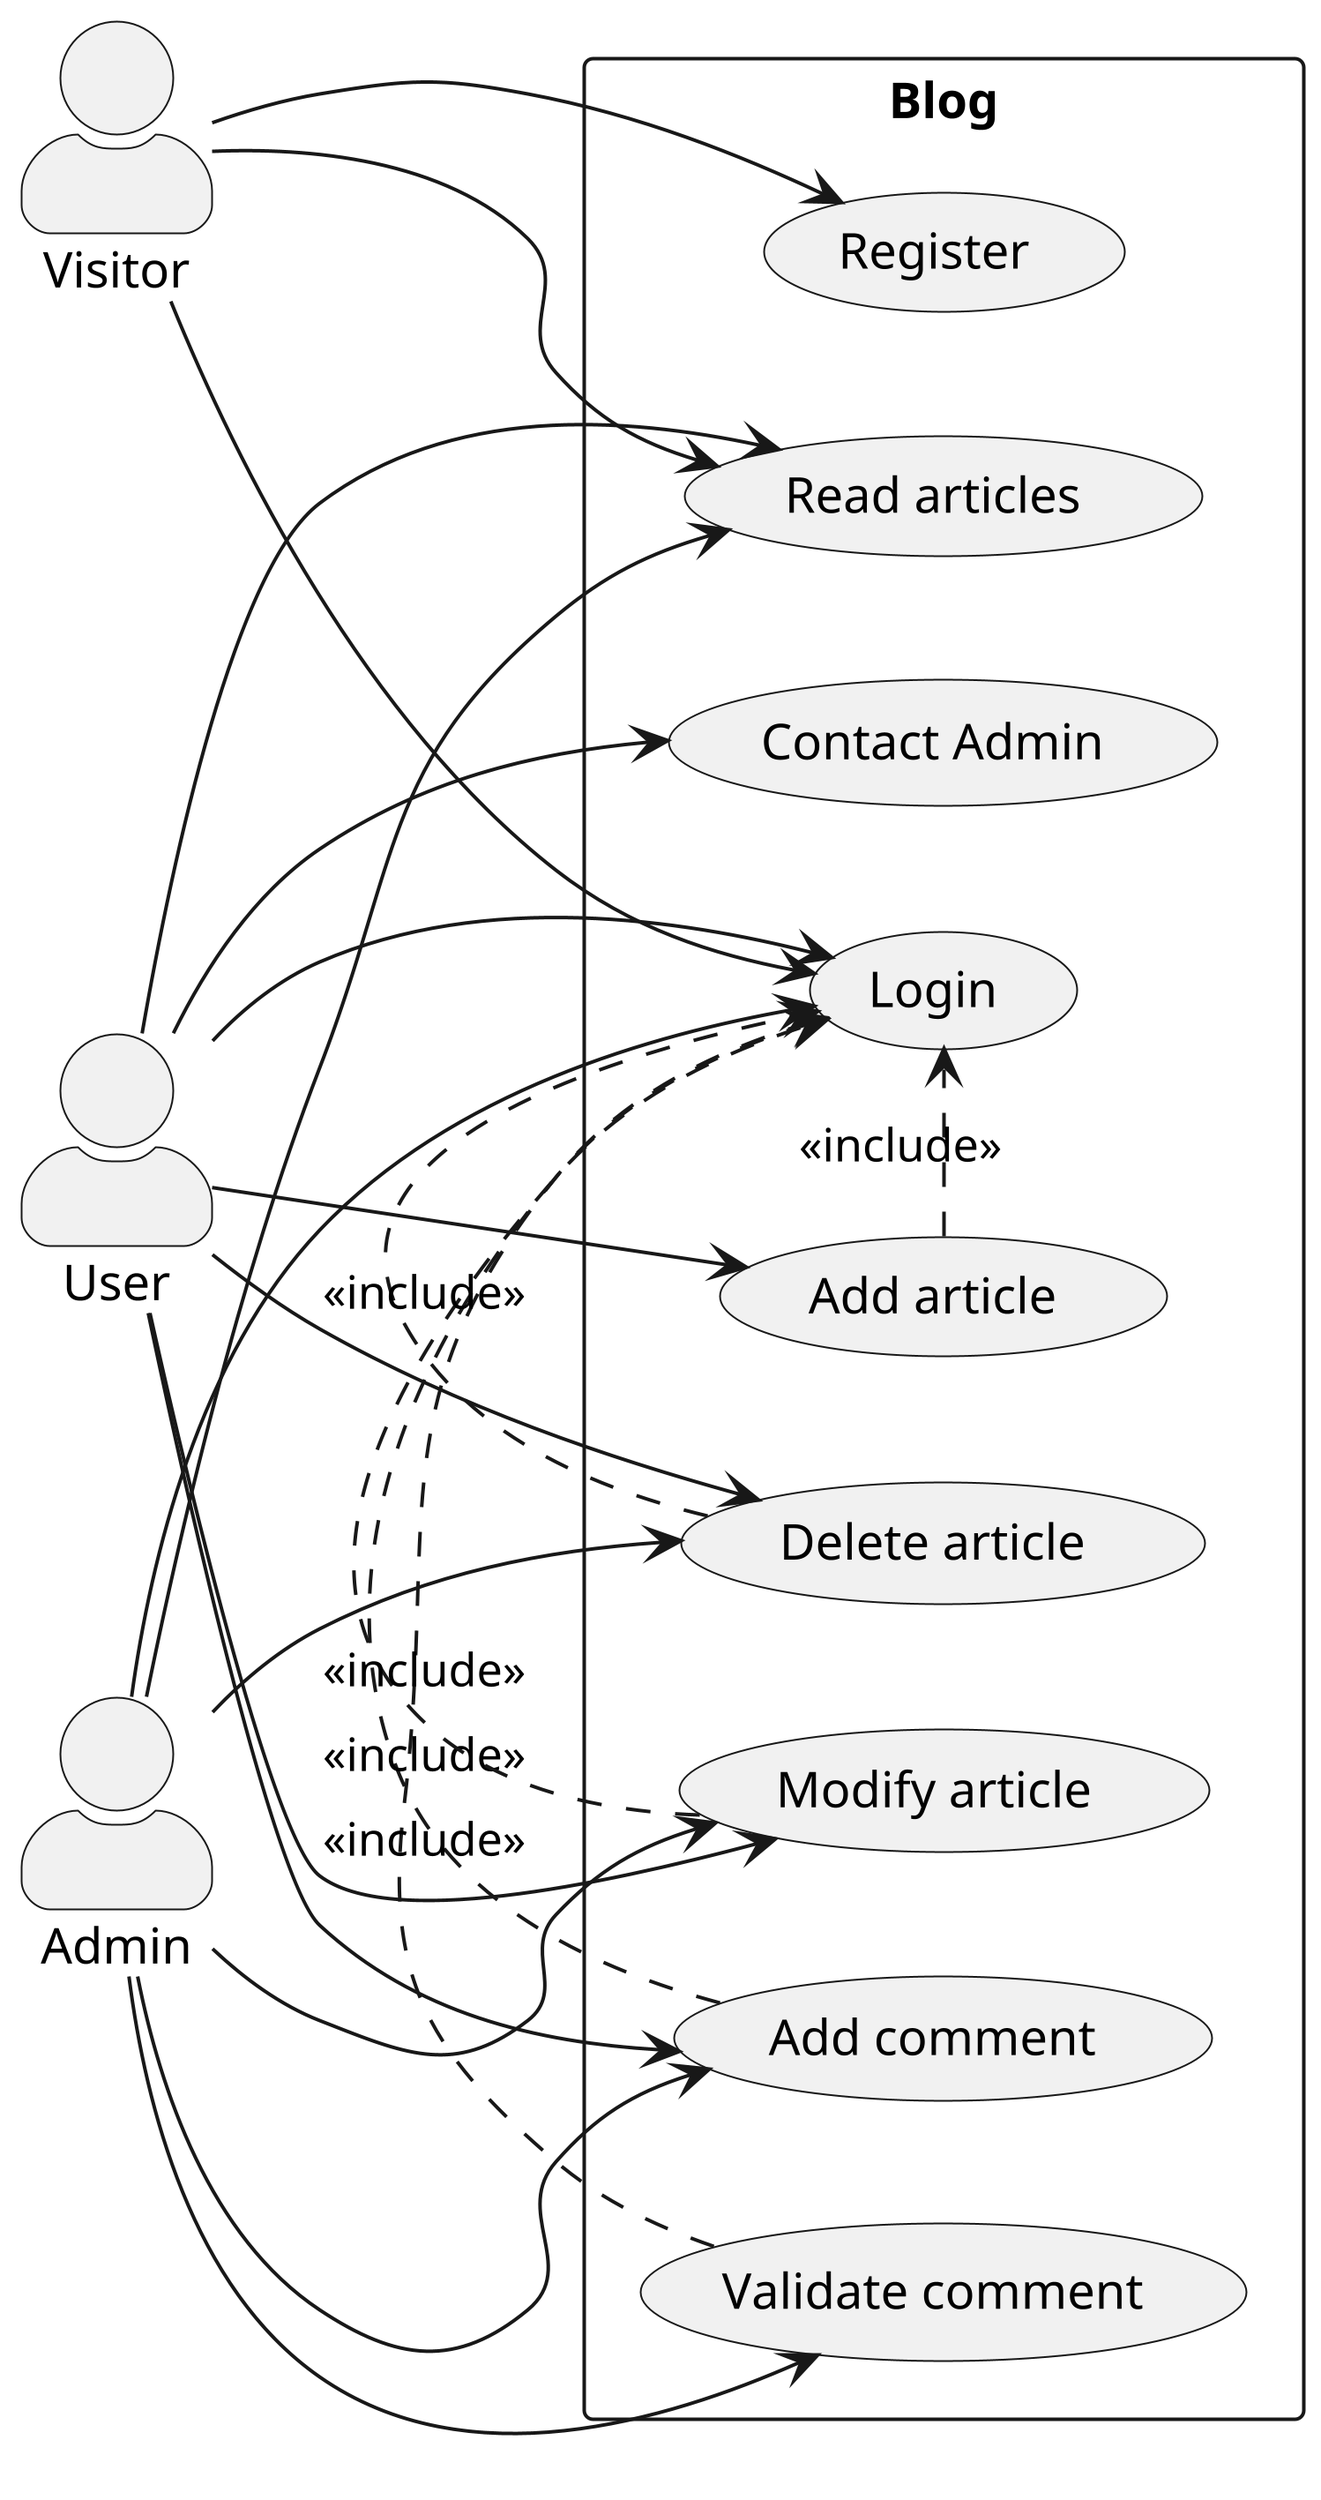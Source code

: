 @startuml

left to right direction
skinparam actorStyle awesome
scale 2000 width

actor "Visitor" as Visitor
actor "User" as User
actor "Admin" as Admin

rectangle Blog {
    usecase "Read articles" as U1
    usecase "Register" as U2
    usecase "Login" as U3
    usecase "Add comment" as U4
    usecase "Validate comment" as U7
    usecase "Contact Admin" as U8
    usecase "Add article" as U5
    usecase "Modify article" as U6
    usecase "Delete article" as U9
}

Visitor --> U1
Visitor --> U2
Visitor --> U3

User --> U1
User --> U3
User --> U4
User --> U5
User --> U6
User --> U8
User --> U9

Admin --> U1
Admin --> U3
Admin --> U4
Admin --> U6
Admin --> U7
Admin --> U9

U4 .> U3 : << include >>

U7 .> U3 : << include >>

U5 .> U3 : << include >>

U6 .> U3 : << include >>

U9 .> U3 : << include >>

@enduml
